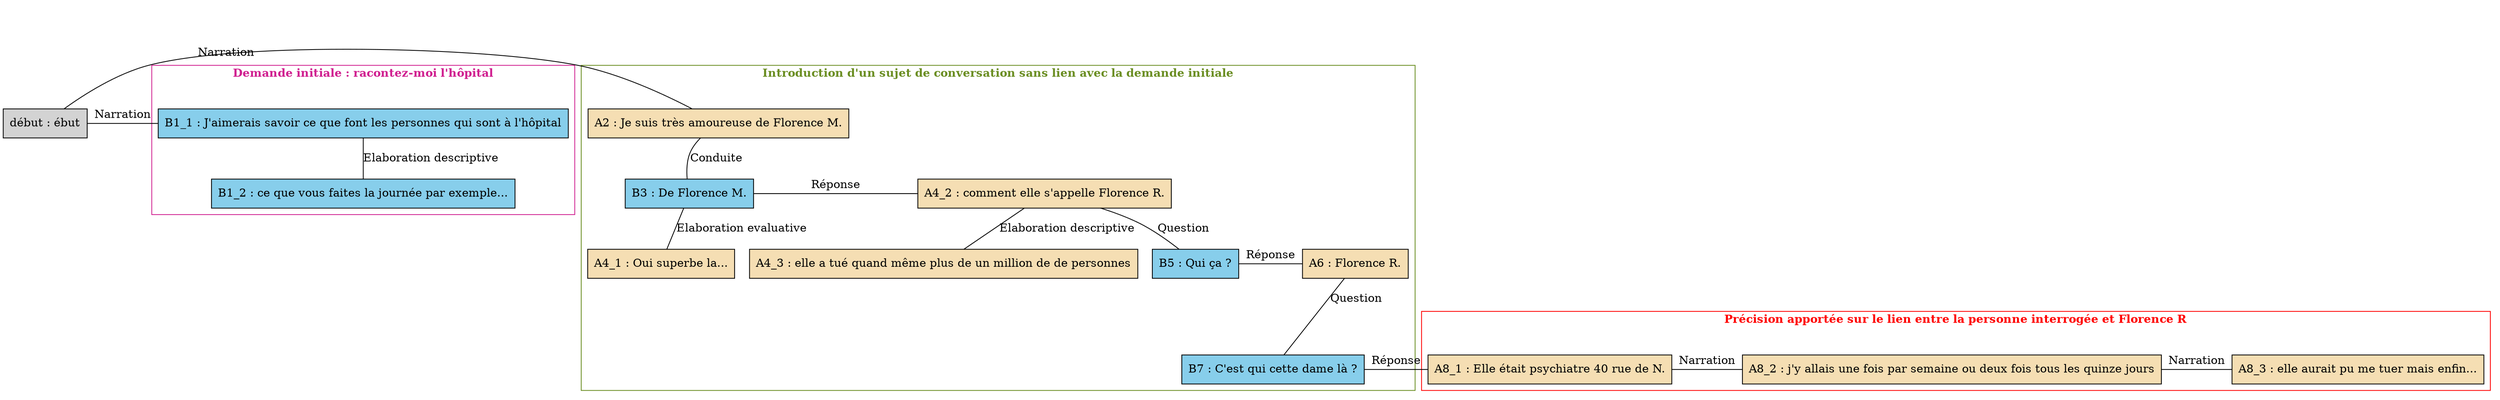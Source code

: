 digraph "Florence_-_E12" {
	node [shape=box style=filled]
	newrank=true
	zero [style=invis]
	"début" [label="début : ébut"]
	B1_1 [label="B1_1 : J'aimerais savoir ce que font les personnes qui sont à l'hôpital" fillcolor=skyblue]
	B1_2 [label="B1_2 : ce que vous faites la journée par exemple..." fillcolor=skyblue]
	A2 [label="A2 : Je suis très amoureuse de Florence M." fillcolor=wheat]
	B3 [label="B3 : De Florence M." fillcolor=skyblue]
	A4_1 [label="A4_1 : Oui superbe la..." fillcolor=wheat]
	A4_2 [label="A4_2 : comment elle s'appelle Florence R." fillcolor=wheat]
	A4_3 [label="A4_3 : elle a tué quand même plus de un million de de personnes" fillcolor=wheat]
	B5 [label="B5 : Qui ça ?" fillcolor=skyblue]
	A6 [label="A6 : Florence R." fillcolor=wheat]
	B7 [label="B7 : C'est qui cette dame là ?" fillcolor=skyblue]
	A8_1 [label="A8_1 : Elle était psychiatre 40 rue de N." fillcolor=wheat]
	A8_2 [label="A8_2 : j'y allais une fois par semaine ou deux fois tous les quinze jours" fillcolor=wheat]
	A8_3 [label="A8_3 : elle aurait pu me tuer mais enfin..." fillcolor=wheat]
	zero -> "début" [label="" style=invis]
	zero -> B1_1 [style=invis weight=1]
	"début" -> B1_1 [label=Narration constraint=false dir=none]
	B1_1 -> B1_2 [label="Elaboration descriptive" dir=none weight=2]
	zero -> A2 [style=invis weight=1]
	"début" -> A2 [label=Narration constraint=false dir=none]
	A2 -> B3 [label=Conduite dir=none weight=2]
	A2 -> A4_2 [style=invis weight=1]
	B3 -> A4_2 [label="Réponse" constraint=false dir=none]
	B3 -> A4_1 [label="Elaboration evaluative" dir=none weight=2]
	A4_2 -> A4_3 [label="Elaboration descriptive" dir=none weight=2]
	A4_2 -> B5 [label=Question dir=none weight=2]
	A4_2 -> A6 [style=invis weight=1]
	B5 -> A6 [label="Réponse" constraint=false dir=none]
	A6 -> B7 [label=Question dir=none weight=2]
	A6 -> A8_1 [style=invis weight=1]
	B7 -> A8_1 [label="Réponse" constraint=false dir=none]
	A6 -> A8_2 [style=invis weight=1]
	A8_1 -> A8_2 [label=Narration constraint=false dir=none]
	A6 -> A8_3 [style=invis weight=1]
	A8_2 -> A8_3 [label=Narration constraint=false dir=none]
	subgraph cluster_0 {
		label=<<B>Demande initiale : racontez-moi l'hôpital</B>>
		color=violetred
		fontcolor=violetred
		B1_1
		B1_2
	}
	subgraph cluster_1 {
		label=<<B>Introduction d'un sujet de conversation sans lien avec la demande initiale</B>>
		color=olivedrab
		fontcolor=olivedrab
		A2
		B3
		A4_1
		A4_2
		A4_3
		B5
		A6
		B7
	}
	subgraph cluster_2 {
		label=<<B>Précision apportée sur le lien entre la personne interrogée et Florence R</B>>
		color=red
		fontcolor=red
		A8_1
		A8_2
		A8_3
	}
}
